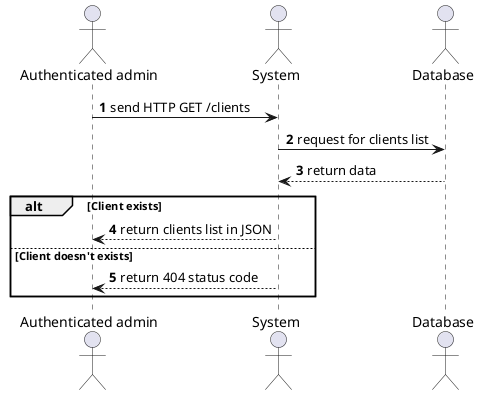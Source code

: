 @startuml
'https://plantuml.com/sequence-diagram

autonumber

actor "Authenticated admin" as admin
actor System                as system
actor Database              as db

admin  -> system  : send HTTP GET /clients
system -> db      : request for clients list
system <-- db     : return data
alt Client exists
  admin  <-- system : return clients list in JSON
else Client doesn't exists
  admin  <-- system : return 404 status code
end

@enduml